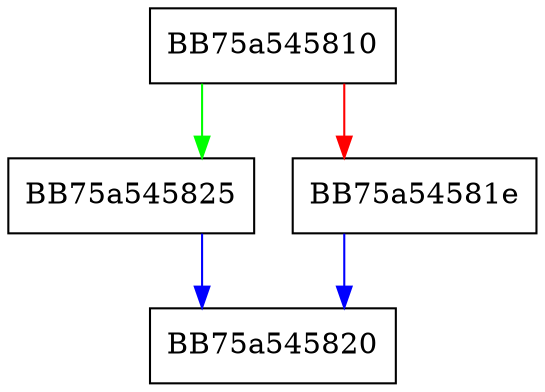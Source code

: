 digraph UtilFindNextFile {
  node [shape="box"];
  graph [splines=ortho];
  BB75a545810 -> BB75a545825 [color="green"];
  BB75a545810 -> BB75a54581e [color="red"];
  BB75a54581e -> BB75a545820 [color="blue"];
  BB75a545825 -> BB75a545820 [color="blue"];
}
